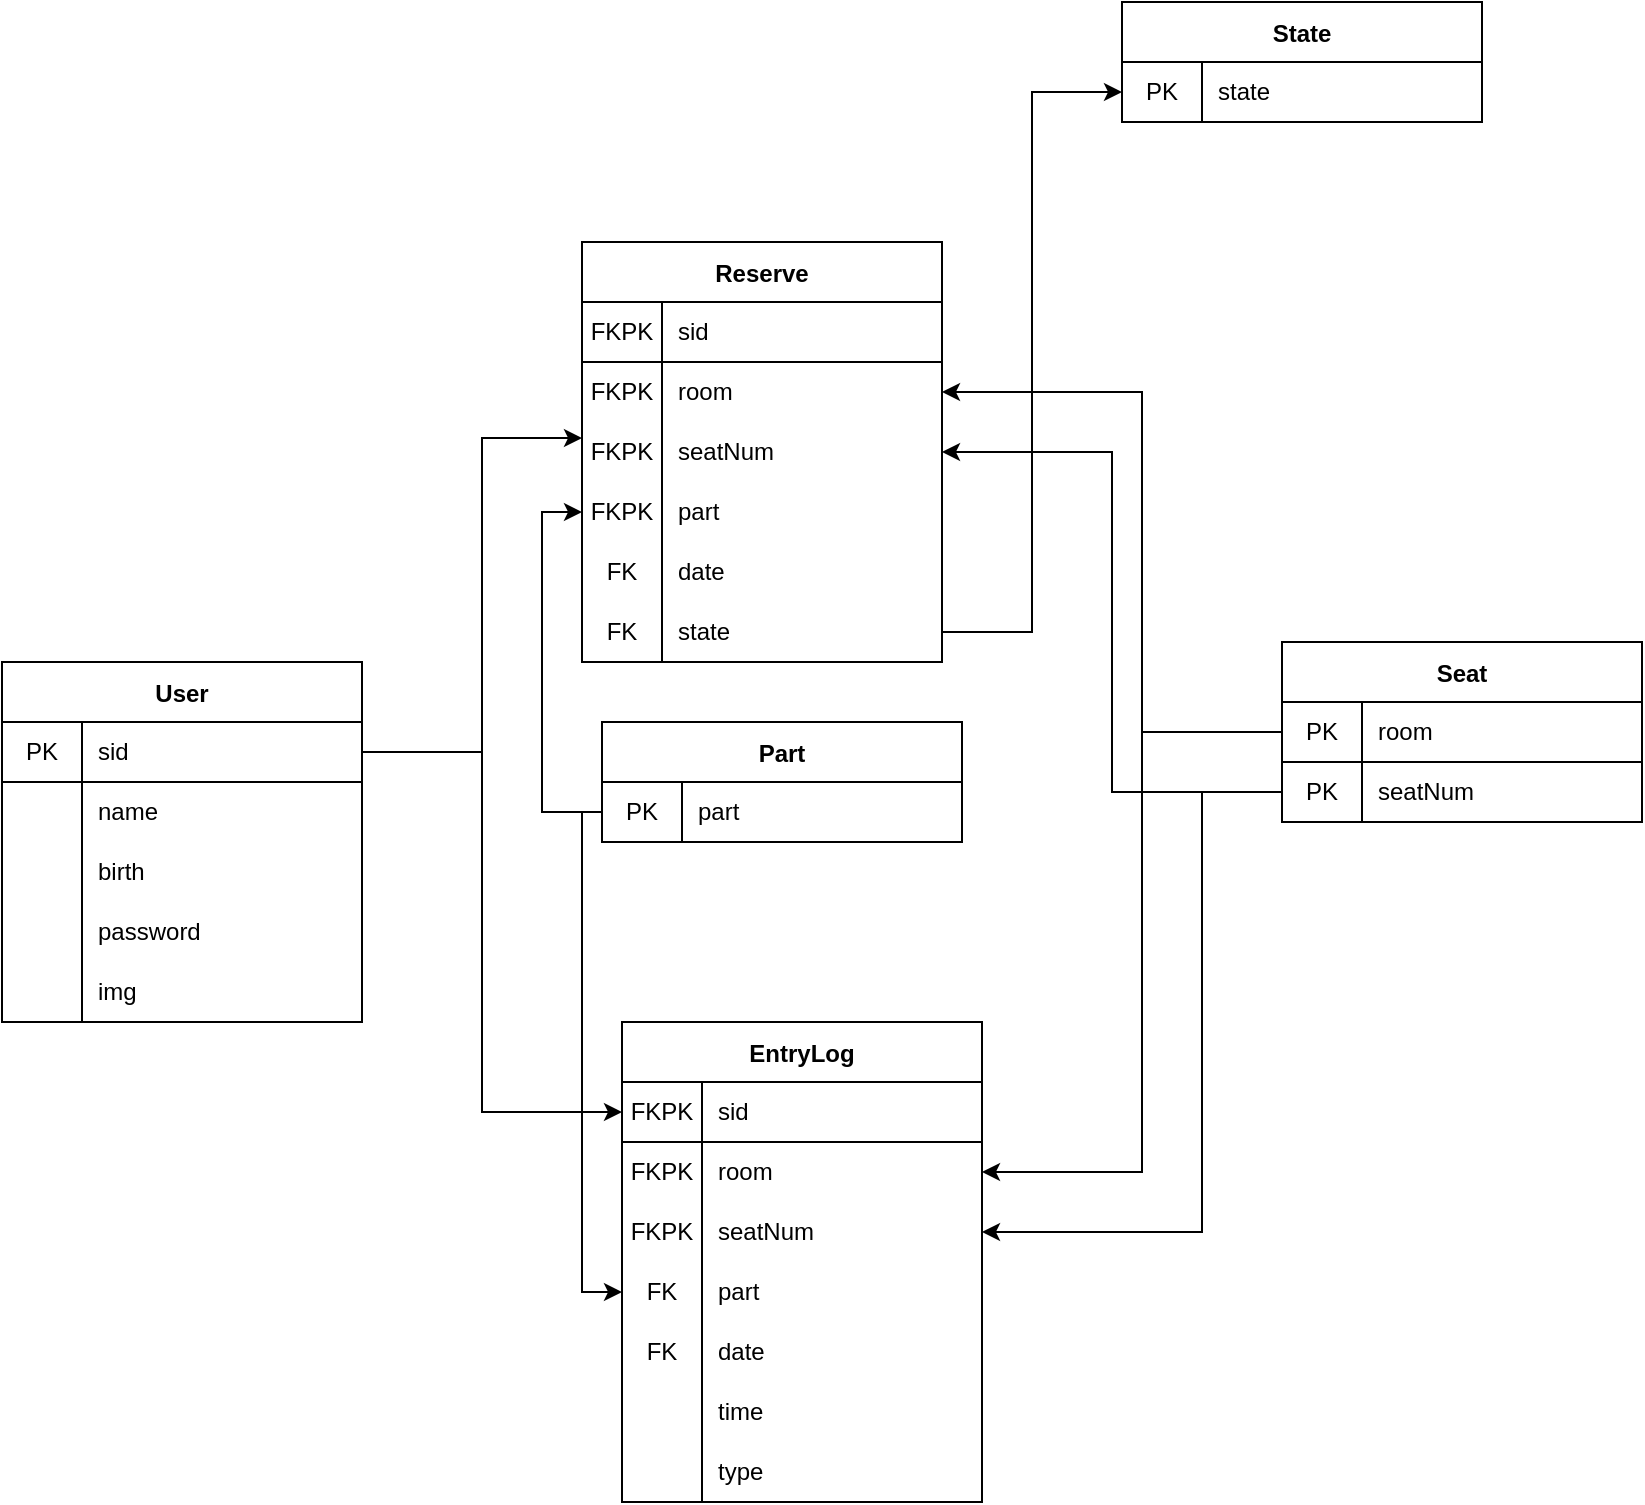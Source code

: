 <mxfile version="16.2.7" type="device"><diagram id="C5RBs43oDa-KdzZeNtuy" name="Page-1"><mxGraphModel dx="1209" dy="781" grid="1" gridSize="10" guides="1" tooltips="1" connect="1" arrows="1" fold="1" page="1" pageScale="1" pageWidth="827" pageHeight="1169" math="0" shadow="0"><root><mxCell id="WIyWlLk6GJQsqaUBKTNV-0"/><mxCell id="WIyWlLk6GJQsqaUBKTNV-1" parent="WIyWlLk6GJQsqaUBKTNV-0"/><mxCell id="N5zeu_-7xN3I7RGVE0ks-0" value="User" style="shape=table;startSize=30;container=1;collapsible=0;childLayout=tableLayout;fixedRows=1;rowLines=0;fontStyle=1;align=center;pointerEvents=1;" parent="WIyWlLk6GJQsqaUBKTNV-1" vertex="1"><mxGeometry x="50" y="630" width="180" height="180" as="geometry"/></mxCell><mxCell id="N5zeu_-7xN3I7RGVE0ks-1" value="" style="shape=partialRectangle;html=1;whiteSpace=wrap;collapsible=0;dropTarget=0;pointerEvents=1;fillColor=none;top=0;left=0;bottom=1;right=0;points=[[0,0.5],[1,0.5]];portConstraint=eastwest;" parent="N5zeu_-7xN3I7RGVE0ks-0" vertex="1"><mxGeometry y="30" width="180" height="30" as="geometry"/></mxCell><mxCell id="N5zeu_-7xN3I7RGVE0ks-2" value="PK" style="shape=partialRectangle;html=1;whiteSpace=wrap;connectable=0;fillColor=none;top=0;left=0;bottom=0;right=0;overflow=hidden;pointerEvents=1;" parent="N5zeu_-7xN3I7RGVE0ks-1" vertex="1"><mxGeometry width="40" height="30" as="geometry"><mxRectangle width="40" height="30" as="alternateBounds"/></mxGeometry></mxCell><mxCell id="N5zeu_-7xN3I7RGVE0ks-3" value="sid" style="shape=partialRectangle;html=1;whiteSpace=wrap;connectable=0;fillColor=none;top=0;left=0;bottom=0;right=0;align=left;spacingLeft=6;overflow=hidden;pointerEvents=1;" parent="N5zeu_-7xN3I7RGVE0ks-1" vertex="1"><mxGeometry x="40" width="140" height="30" as="geometry"><mxRectangle width="140" height="30" as="alternateBounds"/></mxGeometry></mxCell><mxCell id="N5zeu_-7xN3I7RGVE0ks-4" value="" style="shape=partialRectangle;html=1;whiteSpace=wrap;collapsible=0;dropTarget=0;pointerEvents=1;fillColor=none;top=0;left=0;bottom=0;right=0;points=[[0,0.5],[1,0.5]];portConstraint=eastwest;" parent="N5zeu_-7xN3I7RGVE0ks-0" vertex="1"><mxGeometry y="60" width="180" height="30" as="geometry"/></mxCell><mxCell id="N5zeu_-7xN3I7RGVE0ks-5" value="" style="shape=partialRectangle;html=1;whiteSpace=wrap;connectable=0;fillColor=none;top=0;left=0;bottom=0;right=0;overflow=hidden;pointerEvents=1;" parent="N5zeu_-7xN3I7RGVE0ks-4" vertex="1"><mxGeometry width="40" height="30" as="geometry"><mxRectangle width="40" height="30" as="alternateBounds"/></mxGeometry></mxCell><mxCell id="N5zeu_-7xN3I7RGVE0ks-6" value="name" style="shape=partialRectangle;html=1;whiteSpace=wrap;connectable=0;fillColor=none;top=0;left=0;bottom=0;right=0;align=left;spacingLeft=6;overflow=hidden;pointerEvents=1;" parent="N5zeu_-7xN3I7RGVE0ks-4" vertex="1"><mxGeometry x="40" width="140" height="30" as="geometry"><mxRectangle width="140" height="30" as="alternateBounds"/></mxGeometry></mxCell><mxCell id="N5zeu_-7xN3I7RGVE0ks-7" value="" style="shape=partialRectangle;html=1;whiteSpace=wrap;collapsible=0;dropTarget=0;pointerEvents=1;fillColor=none;top=0;left=0;bottom=0;right=0;points=[[0,0.5],[1,0.5]];portConstraint=eastwest;" parent="N5zeu_-7xN3I7RGVE0ks-0" vertex="1"><mxGeometry y="90" width="180" height="30" as="geometry"/></mxCell><mxCell id="N5zeu_-7xN3I7RGVE0ks-8" value="" style="shape=partialRectangle;html=1;whiteSpace=wrap;connectable=0;fillColor=none;top=0;left=0;bottom=0;right=0;overflow=hidden;pointerEvents=1;" parent="N5zeu_-7xN3I7RGVE0ks-7" vertex="1"><mxGeometry width="40" height="30" as="geometry"><mxRectangle width="40" height="30" as="alternateBounds"/></mxGeometry></mxCell><mxCell id="N5zeu_-7xN3I7RGVE0ks-9" value="birth" style="shape=partialRectangle;html=1;whiteSpace=wrap;connectable=0;fillColor=none;top=0;left=0;bottom=0;right=0;align=left;spacingLeft=6;overflow=hidden;pointerEvents=1;" parent="N5zeu_-7xN3I7RGVE0ks-7" vertex="1"><mxGeometry x="40" width="140" height="30" as="geometry"><mxRectangle width="140" height="30" as="alternateBounds"/></mxGeometry></mxCell><mxCell id="N5zeu_-7xN3I7RGVE0ks-23" style="shape=partialRectangle;html=1;whiteSpace=wrap;collapsible=0;dropTarget=0;pointerEvents=1;fillColor=none;top=0;left=0;bottom=0;right=0;points=[[0,0.5],[1,0.5]];portConstraint=eastwest;" parent="N5zeu_-7xN3I7RGVE0ks-0" vertex="1"><mxGeometry y="120" width="180" height="30" as="geometry"/></mxCell><mxCell id="N5zeu_-7xN3I7RGVE0ks-24" style="shape=partialRectangle;html=1;whiteSpace=wrap;connectable=0;fillColor=none;top=0;left=0;bottom=0;right=0;overflow=hidden;pointerEvents=1;" parent="N5zeu_-7xN3I7RGVE0ks-23" vertex="1"><mxGeometry width="40" height="30" as="geometry"><mxRectangle width="40" height="30" as="alternateBounds"/></mxGeometry></mxCell><mxCell id="N5zeu_-7xN3I7RGVE0ks-25" value="password" style="shape=partialRectangle;html=1;whiteSpace=wrap;connectable=0;fillColor=none;top=0;left=0;bottom=0;right=0;align=left;spacingLeft=6;overflow=hidden;pointerEvents=1;" parent="N5zeu_-7xN3I7RGVE0ks-23" vertex="1"><mxGeometry x="40" width="140" height="30" as="geometry"><mxRectangle width="140" height="30" as="alternateBounds"/></mxGeometry></mxCell><mxCell id="N5zeu_-7xN3I7RGVE0ks-20" style="shape=partialRectangle;html=1;whiteSpace=wrap;collapsible=0;dropTarget=0;pointerEvents=1;fillColor=none;top=0;left=0;bottom=0;right=0;points=[[0,0.5],[1,0.5]];portConstraint=eastwest;" parent="N5zeu_-7xN3I7RGVE0ks-0" vertex="1"><mxGeometry y="150" width="180" height="30" as="geometry"/></mxCell><mxCell id="N5zeu_-7xN3I7RGVE0ks-21" style="shape=partialRectangle;html=1;whiteSpace=wrap;connectable=0;fillColor=none;top=0;left=0;bottom=0;right=0;overflow=hidden;pointerEvents=1;" parent="N5zeu_-7xN3I7RGVE0ks-20" vertex="1"><mxGeometry width="40" height="30" as="geometry"><mxRectangle width="40" height="30" as="alternateBounds"/></mxGeometry></mxCell><mxCell id="N5zeu_-7xN3I7RGVE0ks-22" value="img" style="shape=partialRectangle;html=1;whiteSpace=wrap;connectable=0;fillColor=none;top=0;left=0;bottom=0;right=0;align=left;spacingLeft=6;overflow=hidden;pointerEvents=1;" parent="N5zeu_-7xN3I7RGVE0ks-20" vertex="1"><mxGeometry x="40" width="140" height="30" as="geometry"><mxRectangle width="140" height="30" as="alternateBounds"/></mxGeometry></mxCell><mxCell id="N5zeu_-7xN3I7RGVE0ks-95" style="edgeStyle=orthogonalEdgeStyle;rounded=0;orthogonalLoop=1;jettySize=auto;html=1;entryX=1;entryY=0.5;entryDx=0;entryDy=0;exitX=0;exitY=0.5;exitDx=0;exitDy=0;" parent="WIyWlLk6GJQsqaUBKTNV-1" source="N5zeu_-7xN3I7RGVE0ks-30" target="N5zeu_-7xN3I7RGVE0ks-74" edge="1"><mxGeometry relative="1" as="geometry"><Array as="points"><mxPoint x="650" y="695"/><mxPoint x="650" y="915"/></Array></mxGeometry></mxCell><mxCell id="N5zeu_-7xN3I7RGVE0ks-26" value="Seat" style="shape=table;startSize=30;container=1;collapsible=0;childLayout=tableLayout;fixedRows=1;rowLines=0;fontStyle=1;align=center;pointerEvents=1;" parent="WIyWlLk6GJQsqaUBKTNV-1" vertex="1"><mxGeometry x="690" y="620" width="180" height="90" as="geometry"/></mxCell><mxCell id="N5zeu_-7xN3I7RGVE0ks-27" value="" style="shape=partialRectangle;html=1;whiteSpace=wrap;collapsible=0;dropTarget=0;pointerEvents=1;fillColor=none;top=0;left=0;bottom=1;right=0;points=[[0,0.5],[1,0.5]];portConstraint=eastwest;" parent="N5zeu_-7xN3I7RGVE0ks-26" vertex="1"><mxGeometry y="30" width="180" height="30" as="geometry"/></mxCell><mxCell id="N5zeu_-7xN3I7RGVE0ks-28" value="PK" style="shape=partialRectangle;html=1;whiteSpace=wrap;connectable=0;fillColor=none;top=0;left=0;bottom=0;right=0;overflow=hidden;pointerEvents=1;" parent="N5zeu_-7xN3I7RGVE0ks-27" vertex="1"><mxGeometry width="40" height="30" as="geometry"><mxRectangle width="40" height="30" as="alternateBounds"/></mxGeometry></mxCell><mxCell id="N5zeu_-7xN3I7RGVE0ks-29" value="room" style="shape=partialRectangle;html=1;whiteSpace=wrap;connectable=0;fillColor=none;top=0;left=0;bottom=0;right=0;align=left;spacingLeft=6;overflow=hidden;pointerEvents=1;" parent="N5zeu_-7xN3I7RGVE0ks-27" vertex="1"><mxGeometry x="40" width="140" height="30" as="geometry"><mxRectangle width="140" height="30" as="alternateBounds"/></mxGeometry></mxCell><mxCell id="N5zeu_-7xN3I7RGVE0ks-30" value="" style="shape=partialRectangle;html=1;whiteSpace=wrap;collapsible=0;dropTarget=0;pointerEvents=1;fillColor=none;top=0;left=0;bottom=0;right=0;points=[[0,0.5],[1,0.5]];portConstraint=eastwest;" parent="N5zeu_-7xN3I7RGVE0ks-26" vertex="1"><mxGeometry y="60" width="180" height="30" as="geometry"/></mxCell><mxCell id="N5zeu_-7xN3I7RGVE0ks-31" value="PK" style="shape=partialRectangle;html=1;whiteSpace=wrap;connectable=0;fillColor=none;top=0;left=0;bottom=0;right=0;overflow=hidden;pointerEvents=1;" parent="N5zeu_-7xN3I7RGVE0ks-30" vertex="1"><mxGeometry width="40" height="30" as="geometry"><mxRectangle width="40" height="30" as="alternateBounds"/></mxGeometry></mxCell><mxCell id="N5zeu_-7xN3I7RGVE0ks-32" value="seatNum" style="shape=partialRectangle;html=1;whiteSpace=wrap;connectable=0;fillColor=none;top=0;left=0;bottom=0;right=0;align=left;spacingLeft=6;overflow=hidden;pointerEvents=1;" parent="N5zeu_-7xN3I7RGVE0ks-30" vertex="1"><mxGeometry x="40" width="140" height="30" as="geometry"><mxRectangle width="140" height="30" as="alternateBounds"/></mxGeometry></mxCell><mxCell id="N5zeu_-7xN3I7RGVE0ks-43" value="Reserve" style="shape=table;startSize=30;container=1;collapsible=0;childLayout=tableLayout;fixedRows=1;rowLines=0;fontStyle=1;align=center;pointerEvents=1;" parent="WIyWlLk6GJQsqaUBKTNV-1" vertex="1"><mxGeometry x="340" y="420" width="180" height="210" as="geometry"/></mxCell><mxCell id="N5zeu_-7xN3I7RGVE0ks-44" value="" style="shape=partialRectangle;html=1;whiteSpace=wrap;collapsible=0;dropTarget=0;pointerEvents=1;fillColor=none;top=0;left=0;bottom=1;right=0;points=[[0,0.5],[1,0.5]];portConstraint=eastwest;" parent="N5zeu_-7xN3I7RGVE0ks-43" vertex="1"><mxGeometry y="30" width="180" height="30" as="geometry"/></mxCell><mxCell id="N5zeu_-7xN3I7RGVE0ks-45" value="FKPK" style="shape=partialRectangle;html=1;whiteSpace=wrap;connectable=0;fillColor=none;top=0;left=0;bottom=0;right=0;overflow=hidden;pointerEvents=1;" parent="N5zeu_-7xN3I7RGVE0ks-44" vertex="1"><mxGeometry width="40" height="30" as="geometry"><mxRectangle width="40" height="30" as="alternateBounds"/></mxGeometry></mxCell><mxCell id="N5zeu_-7xN3I7RGVE0ks-46" value="sid" style="shape=partialRectangle;html=1;whiteSpace=wrap;connectable=0;fillColor=none;top=0;left=0;bottom=0;right=0;align=left;spacingLeft=6;overflow=hidden;pointerEvents=1;" parent="N5zeu_-7xN3I7RGVE0ks-44" vertex="1"><mxGeometry x="40" width="140" height="30" as="geometry"><mxRectangle width="140" height="30" as="alternateBounds"/></mxGeometry></mxCell><mxCell id="N5zeu_-7xN3I7RGVE0ks-47" value="" style="shape=partialRectangle;html=1;whiteSpace=wrap;collapsible=0;dropTarget=0;pointerEvents=1;fillColor=none;top=0;left=0;bottom=0;right=0;points=[[0,0.5],[1,0.5]];portConstraint=eastwest;" parent="N5zeu_-7xN3I7RGVE0ks-43" vertex="1"><mxGeometry y="60" width="180" height="30" as="geometry"/></mxCell><mxCell id="N5zeu_-7xN3I7RGVE0ks-48" value="FKPK" style="shape=partialRectangle;html=1;whiteSpace=wrap;connectable=0;fillColor=none;top=0;left=0;bottom=0;right=0;overflow=hidden;pointerEvents=1;" parent="N5zeu_-7xN3I7RGVE0ks-47" vertex="1"><mxGeometry width="40" height="30" as="geometry"><mxRectangle width="40" height="30" as="alternateBounds"/></mxGeometry></mxCell><mxCell id="N5zeu_-7xN3I7RGVE0ks-49" value="room" style="shape=partialRectangle;html=1;whiteSpace=wrap;connectable=0;fillColor=none;top=0;left=0;bottom=0;right=0;align=left;spacingLeft=6;overflow=hidden;pointerEvents=1;" parent="N5zeu_-7xN3I7RGVE0ks-47" vertex="1"><mxGeometry x="40" width="140" height="30" as="geometry"><mxRectangle width="140" height="30" as="alternateBounds"/></mxGeometry></mxCell><mxCell id="N5zeu_-7xN3I7RGVE0ks-50" value="" style="shape=partialRectangle;html=1;whiteSpace=wrap;collapsible=0;dropTarget=0;pointerEvents=1;fillColor=none;top=0;left=0;bottom=0;right=0;points=[[0,0.5],[1,0.5]];portConstraint=eastwest;" parent="N5zeu_-7xN3I7RGVE0ks-43" vertex="1"><mxGeometry y="90" width="180" height="30" as="geometry"/></mxCell><mxCell id="N5zeu_-7xN3I7RGVE0ks-51" value="FKPK" style="shape=partialRectangle;html=1;whiteSpace=wrap;connectable=0;fillColor=none;top=0;left=0;bottom=0;right=0;overflow=hidden;pointerEvents=1;" parent="N5zeu_-7xN3I7RGVE0ks-50" vertex="1"><mxGeometry width="40" height="30" as="geometry"><mxRectangle width="40" height="30" as="alternateBounds"/></mxGeometry></mxCell><mxCell id="N5zeu_-7xN3I7RGVE0ks-52" value="seatNum" style="shape=partialRectangle;html=1;whiteSpace=wrap;connectable=0;fillColor=none;top=0;left=0;bottom=0;right=0;align=left;spacingLeft=6;overflow=hidden;pointerEvents=1;" parent="N5zeu_-7xN3I7RGVE0ks-50" vertex="1"><mxGeometry x="40" width="140" height="30" as="geometry"><mxRectangle width="140" height="30" as="alternateBounds"/></mxGeometry></mxCell><mxCell id="N5zeu_-7xN3I7RGVE0ks-53" style="shape=partialRectangle;html=1;whiteSpace=wrap;collapsible=0;dropTarget=0;pointerEvents=1;fillColor=none;top=0;left=0;bottom=0;right=0;points=[[0,0.5],[1,0.5]];portConstraint=eastwest;" parent="N5zeu_-7xN3I7RGVE0ks-43" vertex="1"><mxGeometry y="120" width="180" height="30" as="geometry"/></mxCell><mxCell id="N5zeu_-7xN3I7RGVE0ks-54" value="FKPK" style="shape=partialRectangle;html=1;whiteSpace=wrap;connectable=0;fillColor=none;top=0;left=0;bottom=0;right=0;overflow=hidden;pointerEvents=1;" parent="N5zeu_-7xN3I7RGVE0ks-53" vertex="1"><mxGeometry width="40" height="30" as="geometry"><mxRectangle width="40" height="30" as="alternateBounds"/></mxGeometry></mxCell><mxCell id="N5zeu_-7xN3I7RGVE0ks-55" value="part" style="shape=partialRectangle;html=1;whiteSpace=wrap;connectable=0;fillColor=none;top=0;left=0;bottom=0;right=0;align=left;spacingLeft=6;overflow=hidden;pointerEvents=1;" parent="N5zeu_-7xN3I7RGVE0ks-53" vertex="1"><mxGeometry x="40" width="140" height="30" as="geometry"><mxRectangle width="140" height="30" as="alternateBounds"/></mxGeometry></mxCell><mxCell id="N5zeu_-7xN3I7RGVE0ks-56" style="shape=partialRectangle;html=1;whiteSpace=wrap;collapsible=0;dropTarget=0;pointerEvents=1;fillColor=none;top=0;left=0;bottom=0;right=0;points=[[0,0.5],[1,0.5]];portConstraint=eastwest;" parent="N5zeu_-7xN3I7RGVE0ks-43" vertex="1"><mxGeometry y="150" width="180" height="30" as="geometry"/></mxCell><mxCell id="N5zeu_-7xN3I7RGVE0ks-57" value="FK" style="shape=partialRectangle;html=1;whiteSpace=wrap;connectable=0;fillColor=none;top=0;left=0;bottom=0;right=0;overflow=hidden;pointerEvents=1;" parent="N5zeu_-7xN3I7RGVE0ks-56" vertex="1"><mxGeometry width="40" height="30" as="geometry"><mxRectangle width="40" height="30" as="alternateBounds"/></mxGeometry></mxCell><mxCell id="N5zeu_-7xN3I7RGVE0ks-58" value="date" style="shape=partialRectangle;html=1;whiteSpace=wrap;connectable=0;fillColor=none;top=0;left=0;bottom=0;right=0;align=left;spacingLeft=6;overflow=hidden;pointerEvents=1;" parent="N5zeu_-7xN3I7RGVE0ks-56" vertex="1"><mxGeometry x="40" width="140" height="30" as="geometry"><mxRectangle width="140" height="30" as="alternateBounds"/></mxGeometry></mxCell><mxCell id="N5zeu_-7xN3I7RGVE0ks-83" style="shape=partialRectangle;html=1;whiteSpace=wrap;collapsible=0;dropTarget=0;pointerEvents=1;fillColor=none;top=0;left=0;bottom=0;right=0;points=[[0,0.5],[1,0.5]];portConstraint=eastwest;" parent="N5zeu_-7xN3I7RGVE0ks-43" vertex="1"><mxGeometry y="180" width="180" height="30" as="geometry"/></mxCell><mxCell id="N5zeu_-7xN3I7RGVE0ks-84" value="FK" style="shape=partialRectangle;html=1;whiteSpace=wrap;connectable=0;fillColor=none;top=0;left=0;bottom=0;right=0;overflow=hidden;pointerEvents=1;" parent="N5zeu_-7xN3I7RGVE0ks-83" vertex="1"><mxGeometry width="40" height="30" as="geometry"><mxRectangle width="40" height="30" as="alternateBounds"/></mxGeometry></mxCell><mxCell id="N5zeu_-7xN3I7RGVE0ks-85" value="state" style="shape=partialRectangle;html=1;whiteSpace=wrap;connectable=0;fillColor=none;top=0;left=0;bottom=0;right=0;align=left;spacingLeft=6;overflow=hidden;pointerEvents=1;" parent="N5zeu_-7xN3I7RGVE0ks-83" vertex="1"><mxGeometry x="40" width="140" height="30" as="geometry"><mxRectangle width="140" height="30" as="alternateBounds"/></mxGeometry></mxCell><mxCell id="N5zeu_-7xN3I7RGVE0ks-64" style="edgeStyle=orthogonalEdgeStyle;rounded=0;orthogonalLoop=1;jettySize=auto;html=1;" parent="WIyWlLk6GJQsqaUBKTNV-1" source="N5zeu_-7xN3I7RGVE0ks-1" edge="1"><mxGeometry relative="1" as="geometry"><mxPoint x="340" y="518" as="targetPoint"/><Array as="points"><mxPoint x="290" y="675"/><mxPoint x="290" y="518"/></Array></mxGeometry></mxCell><mxCell id="N5zeu_-7xN3I7RGVE0ks-65" style="edgeStyle=orthogonalEdgeStyle;rounded=0;orthogonalLoop=1;jettySize=auto;html=1;entryX=1;entryY=0.5;entryDx=0;entryDy=0;" parent="WIyWlLk6GJQsqaUBKTNV-1" source="N5zeu_-7xN3I7RGVE0ks-27" target="N5zeu_-7xN3I7RGVE0ks-47" edge="1"><mxGeometry relative="1" as="geometry"><Array as="points"><mxPoint x="620" y="665"/><mxPoint x="620" y="495"/></Array></mxGeometry></mxCell><mxCell id="N5zeu_-7xN3I7RGVE0ks-66" style="edgeStyle=orthogonalEdgeStyle;rounded=0;orthogonalLoop=1;jettySize=auto;html=1;entryX=1;entryY=0.5;entryDx=0;entryDy=0;" parent="WIyWlLk6GJQsqaUBKTNV-1" source="N5zeu_-7xN3I7RGVE0ks-30" target="N5zeu_-7xN3I7RGVE0ks-50" edge="1"><mxGeometry relative="1" as="geometry"/></mxCell><mxCell id="N5zeu_-7xN3I7RGVE0ks-67" value="EntryLog" style="shape=table;startSize=30;container=1;collapsible=0;childLayout=tableLayout;fixedRows=1;rowLines=0;fontStyle=1;align=center;pointerEvents=1;" parent="WIyWlLk6GJQsqaUBKTNV-1" vertex="1"><mxGeometry x="360" y="810" width="180" height="240" as="geometry"/></mxCell><mxCell id="N5zeu_-7xN3I7RGVE0ks-68" value="" style="shape=partialRectangle;html=1;whiteSpace=wrap;collapsible=0;dropTarget=0;pointerEvents=1;fillColor=none;top=0;left=0;bottom=1;right=0;points=[[0,0.5],[1,0.5]];portConstraint=eastwest;" parent="N5zeu_-7xN3I7RGVE0ks-67" vertex="1"><mxGeometry y="30" width="180" height="30" as="geometry"/></mxCell><mxCell id="N5zeu_-7xN3I7RGVE0ks-69" value="FKPK" style="shape=partialRectangle;html=1;whiteSpace=wrap;connectable=0;fillColor=none;top=0;left=0;bottom=0;right=0;overflow=hidden;pointerEvents=1;" parent="N5zeu_-7xN3I7RGVE0ks-68" vertex="1"><mxGeometry width="40" height="30" as="geometry"><mxRectangle width="40" height="30" as="alternateBounds"/></mxGeometry></mxCell><mxCell id="N5zeu_-7xN3I7RGVE0ks-70" value="sid" style="shape=partialRectangle;html=1;whiteSpace=wrap;connectable=0;fillColor=none;top=0;left=0;bottom=0;right=0;align=left;spacingLeft=6;overflow=hidden;pointerEvents=1;" parent="N5zeu_-7xN3I7RGVE0ks-68" vertex="1"><mxGeometry x="40" width="140" height="30" as="geometry"><mxRectangle width="140" height="30" as="alternateBounds"/></mxGeometry></mxCell><mxCell id="N5zeu_-7xN3I7RGVE0ks-71" value="" style="shape=partialRectangle;html=1;whiteSpace=wrap;collapsible=0;dropTarget=0;pointerEvents=1;fillColor=none;top=0;left=0;bottom=0;right=0;points=[[0,0.5],[1,0.5]];portConstraint=eastwest;" parent="N5zeu_-7xN3I7RGVE0ks-67" vertex="1"><mxGeometry y="60" width="180" height="30" as="geometry"/></mxCell><mxCell id="N5zeu_-7xN3I7RGVE0ks-72" value="FKPK" style="shape=partialRectangle;html=1;whiteSpace=wrap;connectable=0;fillColor=none;top=0;left=0;bottom=0;right=0;overflow=hidden;pointerEvents=1;" parent="N5zeu_-7xN3I7RGVE0ks-71" vertex="1"><mxGeometry width="40" height="30" as="geometry"><mxRectangle width="40" height="30" as="alternateBounds"/></mxGeometry></mxCell><mxCell id="N5zeu_-7xN3I7RGVE0ks-73" value="room" style="shape=partialRectangle;html=1;whiteSpace=wrap;connectable=0;fillColor=none;top=0;left=0;bottom=0;right=0;align=left;spacingLeft=6;overflow=hidden;pointerEvents=1;" parent="N5zeu_-7xN3I7RGVE0ks-71" vertex="1"><mxGeometry x="40" width="140" height="30" as="geometry"><mxRectangle width="140" height="30" as="alternateBounds"/></mxGeometry></mxCell><mxCell id="N5zeu_-7xN3I7RGVE0ks-74" value="" style="shape=partialRectangle;html=1;whiteSpace=wrap;collapsible=0;dropTarget=0;pointerEvents=1;fillColor=none;top=0;left=0;bottom=0;right=0;points=[[0,0.5],[1,0.5]];portConstraint=eastwest;" parent="N5zeu_-7xN3I7RGVE0ks-67" vertex="1"><mxGeometry y="90" width="180" height="30" as="geometry"/></mxCell><mxCell id="N5zeu_-7xN3I7RGVE0ks-75" value="FKPK" style="shape=partialRectangle;html=1;whiteSpace=wrap;connectable=0;fillColor=none;top=0;left=0;bottom=0;right=0;overflow=hidden;pointerEvents=1;" parent="N5zeu_-7xN3I7RGVE0ks-74" vertex="1"><mxGeometry width="40" height="30" as="geometry"><mxRectangle width="40" height="30" as="alternateBounds"/></mxGeometry></mxCell><mxCell id="N5zeu_-7xN3I7RGVE0ks-76" value="seatNum" style="shape=partialRectangle;html=1;whiteSpace=wrap;connectable=0;fillColor=none;top=0;left=0;bottom=0;right=0;align=left;spacingLeft=6;overflow=hidden;pointerEvents=1;" parent="N5zeu_-7xN3I7RGVE0ks-74" vertex="1"><mxGeometry x="40" width="140" height="30" as="geometry"><mxRectangle width="140" height="30" as="alternateBounds"/></mxGeometry></mxCell><mxCell id="N5zeu_-7xN3I7RGVE0ks-77" style="shape=partialRectangle;html=1;whiteSpace=wrap;collapsible=0;dropTarget=0;pointerEvents=1;fillColor=none;top=0;left=0;bottom=0;right=0;points=[[0,0.5],[1,0.5]];portConstraint=eastwest;" parent="N5zeu_-7xN3I7RGVE0ks-67" vertex="1"><mxGeometry y="120" width="180" height="30" as="geometry"/></mxCell><mxCell id="N5zeu_-7xN3I7RGVE0ks-78" value="FK" style="shape=partialRectangle;html=1;whiteSpace=wrap;connectable=0;fillColor=none;top=0;left=0;bottom=0;right=0;overflow=hidden;pointerEvents=1;" parent="N5zeu_-7xN3I7RGVE0ks-77" vertex="1"><mxGeometry width="40" height="30" as="geometry"><mxRectangle width="40" height="30" as="alternateBounds"/></mxGeometry></mxCell><mxCell id="N5zeu_-7xN3I7RGVE0ks-79" value="part" style="shape=partialRectangle;html=1;whiteSpace=wrap;connectable=0;fillColor=none;top=0;left=0;bottom=0;right=0;align=left;spacingLeft=6;overflow=hidden;pointerEvents=1;" parent="N5zeu_-7xN3I7RGVE0ks-77" vertex="1"><mxGeometry x="40" width="140" height="30" as="geometry"><mxRectangle width="140" height="30" as="alternateBounds"/></mxGeometry></mxCell><mxCell id="N5zeu_-7xN3I7RGVE0ks-102" style="shape=partialRectangle;html=1;whiteSpace=wrap;collapsible=0;dropTarget=0;pointerEvents=1;fillColor=none;top=0;left=0;bottom=0;right=0;points=[[0,0.5],[1,0.5]];portConstraint=eastwest;" parent="N5zeu_-7xN3I7RGVE0ks-67" vertex="1"><mxGeometry y="150" width="180" height="30" as="geometry"/></mxCell><mxCell id="N5zeu_-7xN3I7RGVE0ks-103" value="FK" style="shape=partialRectangle;html=1;whiteSpace=wrap;connectable=0;fillColor=none;top=0;left=0;bottom=0;right=0;overflow=hidden;pointerEvents=1;" parent="N5zeu_-7xN3I7RGVE0ks-102" vertex="1"><mxGeometry width="40" height="30" as="geometry"><mxRectangle width="40" height="30" as="alternateBounds"/></mxGeometry></mxCell><mxCell id="N5zeu_-7xN3I7RGVE0ks-104" value="date" style="shape=partialRectangle;html=1;whiteSpace=wrap;connectable=0;fillColor=none;top=0;left=0;bottom=0;right=0;align=left;spacingLeft=6;overflow=hidden;pointerEvents=1;" parent="N5zeu_-7xN3I7RGVE0ks-102" vertex="1"><mxGeometry x="40" width="140" height="30" as="geometry"><mxRectangle width="140" height="30" as="alternateBounds"/></mxGeometry></mxCell><mxCell id="N5zeu_-7xN3I7RGVE0ks-80" style="shape=partialRectangle;html=1;whiteSpace=wrap;collapsible=0;dropTarget=0;pointerEvents=1;fillColor=none;top=0;left=0;bottom=0;right=0;points=[[0,0.5],[1,0.5]];portConstraint=eastwest;" parent="N5zeu_-7xN3I7RGVE0ks-67" vertex="1"><mxGeometry y="180" width="180" height="30" as="geometry"/></mxCell><mxCell id="N5zeu_-7xN3I7RGVE0ks-81" style="shape=partialRectangle;html=1;whiteSpace=wrap;connectable=0;fillColor=none;top=0;left=0;bottom=0;right=0;overflow=hidden;pointerEvents=1;" parent="N5zeu_-7xN3I7RGVE0ks-80" vertex="1"><mxGeometry width="40" height="30" as="geometry"><mxRectangle width="40" height="30" as="alternateBounds"/></mxGeometry></mxCell><mxCell id="N5zeu_-7xN3I7RGVE0ks-82" value="time" style="shape=partialRectangle;html=1;whiteSpace=wrap;connectable=0;fillColor=none;top=0;left=0;bottom=0;right=0;align=left;spacingLeft=6;overflow=hidden;pointerEvents=1;" parent="N5zeu_-7xN3I7RGVE0ks-80" vertex="1"><mxGeometry x="40" width="140" height="30" as="geometry"><mxRectangle width="140" height="30" as="alternateBounds"/></mxGeometry></mxCell><mxCell id="N5zeu_-7xN3I7RGVE0ks-90" style="shape=partialRectangle;html=1;whiteSpace=wrap;collapsible=0;dropTarget=0;pointerEvents=1;fillColor=none;top=0;left=0;bottom=0;right=0;points=[[0,0.5],[1,0.5]];portConstraint=eastwest;" parent="N5zeu_-7xN3I7RGVE0ks-67" vertex="1"><mxGeometry y="210" width="180" height="30" as="geometry"/></mxCell><mxCell id="N5zeu_-7xN3I7RGVE0ks-91" style="shape=partialRectangle;html=1;whiteSpace=wrap;connectable=0;fillColor=none;top=0;left=0;bottom=0;right=0;overflow=hidden;pointerEvents=1;" parent="N5zeu_-7xN3I7RGVE0ks-90" vertex="1"><mxGeometry width="40" height="30" as="geometry"><mxRectangle width="40" height="30" as="alternateBounds"/></mxGeometry></mxCell><mxCell id="N5zeu_-7xN3I7RGVE0ks-92" value="type" style="shape=partialRectangle;html=1;whiteSpace=wrap;connectable=0;fillColor=none;top=0;left=0;bottom=0;right=0;align=left;spacingLeft=6;overflow=hidden;pointerEvents=1;" parent="N5zeu_-7xN3I7RGVE0ks-90" vertex="1"><mxGeometry x="40" width="140" height="30" as="geometry"><mxRectangle width="140" height="30" as="alternateBounds"/></mxGeometry></mxCell><mxCell id="N5zeu_-7xN3I7RGVE0ks-93" style="edgeStyle=orthogonalEdgeStyle;rounded=0;orthogonalLoop=1;jettySize=auto;html=1;entryX=0;entryY=0.5;entryDx=0;entryDy=0;" parent="WIyWlLk6GJQsqaUBKTNV-1" source="N5zeu_-7xN3I7RGVE0ks-1" target="N5zeu_-7xN3I7RGVE0ks-68" edge="1"><mxGeometry relative="1" as="geometry"><Array as="points"><mxPoint x="290" y="675"/><mxPoint x="290" y="855"/></Array></mxGeometry></mxCell><mxCell id="N5zeu_-7xN3I7RGVE0ks-94" style="edgeStyle=orthogonalEdgeStyle;rounded=0;orthogonalLoop=1;jettySize=auto;html=1;entryX=1;entryY=0.5;entryDx=0;entryDy=0;" parent="WIyWlLk6GJQsqaUBKTNV-1" source="N5zeu_-7xN3I7RGVE0ks-27" target="N5zeu_-7xN3I7RGVE0ks-71" edge="1"><mxGeometry relative="1" as="geometry"><Array as="points"><mxPoint x="620" y="665"/><mxPoint x="620" y="885"/></Array></mxGeometry></mxCell><mxCell id="N5zeu_-7xN3I7RGVE0ks-105" value="State" style="shape=table;startSize=30;container=1;collapsible=0;childLayout=tableLayout;fixedRows=1;rowLines=0;fontStyle=1;align=center;pointerEvents=1;" parent="WIyWlLk6GJQsqaUBKTNV-1" vertex="1"><mxGeometry x="610" y="300" width="180" height="60" as="geometry"/></mxCell><mxCell id="N5zeu_-7xN3I7RGVE0ks-106" value="" style="shape=partialRectangle;html=1;whiteSpace=wrap;collapsible=0;dropTarget=0;pointerEvents=1;fillColor=none;top=0;left=0;bottom=1;right=0;points=[[0,0.5],[1,0.5]];portConstraint=eastwest;" parent="N5zeu_-7xN3I7RGVE0ks-105" vertex="1"><mxGeometry y="30" width="180" height="30" as="geometry"/></mxCell><mxCell id="N5zeu_-7xN3I7RGVE0ks-107" value="PK" style="shape=partialRectangle;html=1;whiteSpace=wrap;connectable=0;fillColor=none;top=0;left=0;bottom=0;right=0;overflow=hidden;pointerEvents=1;" parent="N5zeu_-7xN3I7RGVE0ks-106" vertex="1"><mxGeometry width="40" height="30" as="geometry"><mxRectangle width="40" height="30" as="alternateBounds"/></mxGeometry></mxCell><mxCell id="N5zeu_-7xN3I7RGVE0ks-108" value="state" style="shape=partialRectangle;html=1;whiteSpace=wrap;connectable=0;fillColor=none;top=0;left=0;bottom=0;right=0;align=left;spacingLeft=6;overflow=hidden;pointerEvents=1;" parent="N5zeu_-7xN3I7RGVE0ks-106" vertex="1"><mxGeometry x="40" width="140" height="30" as="geometry"><mxRectangle width="140" height="30" as="alternateBounds"/></mxGeometry></mxCell><mxCell id="N5zeu_-7xN3I7RGVE0ks-112" style="edgeStyle=orthogonalEdgeStyle;rounded=0;orthogonalLoop=1;jettySize=auto;html=1;entryX=0;entryY=0.5;entryDx=0;entryDy=0;" parent="WIyWlLk6GJQsqaUBKTNV-1" source="N5zeu_-7xN3I7RGVE0ks-83" target="N5zeu_-7xN3I7RGVE0ks-106" edge="1"><mxGeometry relative="1" as="geometry"/></mxCell><mxCell id="N5zeu_-7xN3I7RGVE0ks-113" value="Part" style="shape=table;startSize=30;container=1;collapsible=0;childLayout=tableLayout;fixedRows=1;rowLines=0;fontStyle=1;align=center;pointerEvents=1;" parent="WIyWlLk6GJQsqaUBKTNV-1" vertex="1"><mxGeometry x="350" y="660" width="180" height="60" as="geometry"/></mxCell><mxCell id="N5zeu_-7xN3I7RGVE0ks-114" value="" style="shape=partialRectangle;html=1;whiteSpace=wrap;collapsible=0;dropTarget=0;pointerEvents=1;fillColor=none;top=0;left=0;bottom=1;right=0;points=[[0,0.5],[1,0.5]];portConstraint=eastwest;" parent="N5zeu_-7xN3I7RGVE0ks-113" vertex="1"><mxGeometry y="30" width="180" height="30" as="geometry"/></mxCell><mxCell id="N5zeu_-7xN3I7RGVE0ks-115" value="PK" style="shape=partialRectangle;html=1;whiteSpace=wrap;connectable=0;fillColor=none;top=0;left=0;bottom=0;right=0;overflow=hidden;pointerEvents=1;" parent="N5zeu_-7xN3I7RGVE0ks-114" vertex="1"><mxGeometry width="40" height="30" as="geometry"><mxRectangle width="40" height="30" as="alternateBounds"/></mxGeometry></mxCell><mxCell id="N5zeu_-7xN3I7RGVE0ks-116" value="part" style="shape=partialRectangle;html=1;whiteSpace=wrap;connectable=0;fillColor=none;top=0;left=0;bottom=0;right=0;align=left;spacingLeft=6;overflow=hidden;pointerEvents=1;" parent="N5zeu_-7xN3I7RGVE0ks-114" vertex="1"><mxGeometry x="40" width="140" height="30" as="geometry"><mxRectangle width="140" height="30" as="alternateBounds"/></mxGeometry></mxCell><mxCell id="N5zeu_-7xN3I7RGVE0ks-117" style="edgeStyle=orthogonalEdgeStyle;rounded=0;orthogonalLoop=1;jettySize=auto;html=1;entryX=0;entryY=0.5;entryDx=0;entryDy=0;" parent="WIyWlLk6GJQsqaUBKTNV-1" source="N5zeu_-7xN3I7RGVE0ks-114" target="N5zeu_-7xN3I7RGVE0ks-53" edge="1"><mxGeometry relative="1" as="geometry"><Array as="points"><mxPoint x="320" y="555"/></Array></mxGeometry></mxCell><mxCell id="N5zeu_-7xN3I7RGVE0ks-118" style="edgeStyle=orthogonalEdgeStyle;rounded=0;orthogonalLoop=1;jettySize=auto;html=1;entryX=0;entryY=0.5;entryDx=0;entryDy=0;" parent="WIyWlLk6GJQsqaUBKTNV-1" source="N5zeu_-7xN3I7RGVE0ks-114" target="N5zeu_-7xN3I7RGVE0ks-77" edge="1"><mxGeometry relative="1" as="geometry"><Array as="points"><mxPoint x="340" y="705"/><mxPoint x="340" y="945"/></Array></mxGeometry></mxCell></root></mxGraphModel></diagram></mxfile>